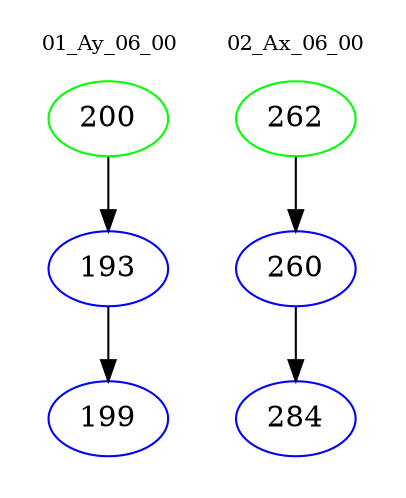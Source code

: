 digraph{
subgraph cluster_0 {
color = white
label = "01_Ay_06_00";
fontsize=10;
T0_200 [label="200", color="green"]
T0_200 -> T0_193 [color="black"]
T0_193 [label="193", color="blue"]
T0_193 -> T0_199 [color="black"]
T0_199 [label="199", color="blue"]
}
subgraph cluster_1 {
color = white
label = "02_Ax_06_00";
fontsize=10;
T1_262 [label="262", color="green"]
T1_262 -> T1_260 [color="black"]
T1_260 [label="260", color="blue"]
T1_260 -> T1_284 [color="black"]
T1_284 [label="284", color="blue"]
}
}
